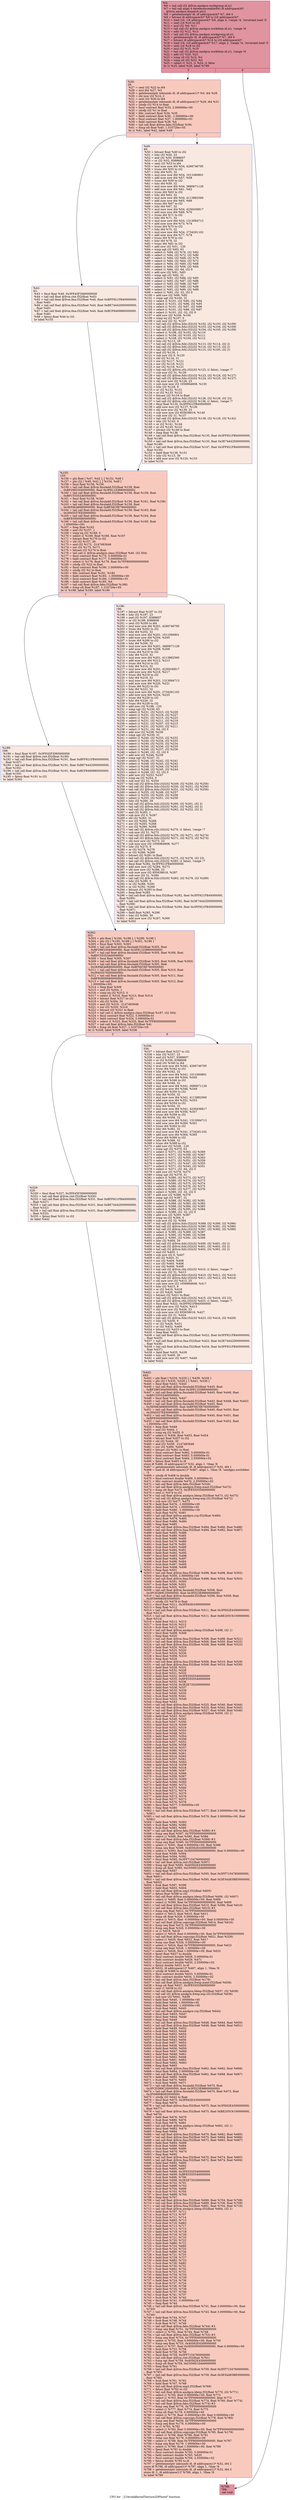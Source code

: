 digraph "CFG for '_Z19cudaKernelTexture2DPhiimf' function" {
	label="CFG for '_Z19cudaKernelTexture2DPhiimf' function";

	Node0x5bfb470 [shape=record,color="#b70d28ff", style=filled, fillcolor="#b70d2870",label="{%5:\l  %6 = tail call i32 @llvm.amdgcn.workgroup.id.x()\l  %7 = tail call align 4 dereferenceable(64) i8 addrspace(4)*\l... @llvm.amdgcn.dispatch.ptr()\l  %8 = getelementptr i8, i8 addrspace(4)* %7, i64 4\l  %9 = bitcast i8 addrspace(4)* %8 to i16 addrspace(4)*\l  %10 = load i16, i16 addrspace(4)* %9, align 4, !range !4, !invariant.load !5\l  %11 = zext i16 %10 to i32\l  %12 = mul i32 %6, %11\l  %13 = tail call i32 @llvm.amdgcn.workitem.id.x(), !range !6\l  %14 = add i32 %12, %13\l  %15 = tail call i32 @llvm.amdgcn.workgroup.id.y()\l  %16 = getelementptr i8, i8 addrspace(4)* %7, i64 6\l  %17 = bitcast i8 addrspace(4)* %16 to i16 addrspace(4)*\l  %18 = load i16, i16 addrspace(4)* %17, align 2, !range !4, !invariant.load !5\l  %19 = zext i16 %18 to i32\l  %20 = mul i32 %15, %19\l  %21 = tail call i32 @llvm.amdgcn.workitem.id.y(), !range !6\l  %22 = add i32 %20, %21\l  %23 = icmp slt i32 %14, %1\l  %24 = icmp slt i32 %22, %2\l  %25 = select i1 %23, i1 %24, i1 false\l  br i1 %25, label %26, label %799\l|{<s0>T|<s1>F}}"];
	Node0x5bfb470:s0 -> Node0x5bfeeb0;
	Node0x5bfb470:s1 -> Node0x5bfef40;
	Node0x5bfeeb0 [shape=record,color="#3d50c3ff", style=filled, fillcolor="#ef886b70",label="{%26:\l26:                                               \l  %27 = sext i32 %22 to i64\l  %28 = mul i64 %27, %3\l  %29 = getelementptr inbounds i8, i8 addrspace(1)* %0, i64 %28\l  %30 = shl nsw i32 %14, 2\l  %31 = sext i32 %30 to i64\l  %32 = getelementptr inbounds i8, i8 addrspace(1)* %29, i64 %31\l  %33 = sitofp i32 %14 to float\l  %34 = fmul contract float %33, 2.000000e+00\l  %35 = sitofp i32 %1 to float\l  %36 = fdiv contract float %34, %35\l  %37 = fadd contract float %36, -1.000000e+00\l  %38 = fmul contract float %37, 1.000000e+01\l  %39 = fadd contract float %38, %4\l  %40 = tail call float @llvm.fabs.f32(float %39)\l  %41 = fcmp olt float %40, 1.310720e+05\l  br i1 %41, label %42, label %49\l|{<s0>T|<s1>F}}"];
	Node0x5bfeeb0:s0 -> Node0x5c00600;
	Node0x5bfeeb0:s1 -> Node0x5c00690;
	Node0x5c00600 [shape=record,color="#3d50c3ff", style=filled, fillcolor="#f1ccb870",label="{%42:\l42:                                               \l  %43 = fmul float %40, 0x3FE45F3060000000\l  %44 = tail call float @llvm.rint.f32(float %43)\l  %45 = tail call float @llvm.fma.f32(float %44, float 0xBFF921FB40000000,\l... float %40)\l  %46 = tail call float @llvm.fma.f32(float %44, float 0xBE74442D00000000,\l... float %45)\l  %47 = tail call float @llvm.fma.f32(float %44, float 0xBCF8469880000000,\l... float %46)\l  %48 = fptosi float %44 to i32\l  br label %155\l}"];
	Node0x5c00600 -> Node0x5c010f0;
	Node0x5c00690 [shape=record,color="#3d50c3ff", style=filled, fillcolor="#f1ccb870",label="{%49:\l49:                                               \l  %50 = bitcast float %40 to i32\l  %51 = lshr i32 %50, 23\l  %52 = and i32 %50, 8388607\l  %53 = or i32 %52, 8388608\l  %54 = zext i32 %53 to i64\l  %55 = mul nuw nsw i64 %54, 4266746795\l  %56 = trunc i64 %55 to i32\l  %57 = lshr i64 %55, 32\l  %58 = mul nuw nsw i64 %54, 1011060801\l  %59 = add nuw nsw i64 %57, %58\l  %60 = trunc i64 %59 to i32\l  %61 = lshr i64 %59, 32\l  %62 = mul nuw nsw i64 %54, 3680671129\l  %63 = add nuw nsw i64 %61, %62\l  %64 = trunc i64 %63 to i32\l  %65 = lshr i64 %63, 32\l  %66 = mul nuw nsw i64 %54, 4113882560\l  %67 = add nuw nsw i64 %65, %66\l  %68 = trunc i64 %67 to i32\l  %69 = lshr i64 %67, 32\l  %70 = mul nuw nsw i64 %54, 4230436817\l  %71 = add nuw nsw i64 %69, %70\l  %72 = trunc i64 %71 to i32\l  %73 = lshr i64 %71, 32\l  %74 = mul nuw nsw i64 %54, 1313084713\l  %75 = add nuw nsw i64 %73, %74\l  %76 = trunc i64 %75 to i32\l  %77 = lshr i64 %75, 32\l  %78 = mul nuw nsw i64 %54, 2734261102\l  %79 = add nuw nsw i64 %77, %78\l  %80 = trunc i64 %79 to i32\l  %81 = lshr i64 %79, 32\l  %82 = trunc i64 %81 to i32\l  %83 = add nsw i32 %51, -120\l  %84 = icmp ugt i32 %83, 63\l  %85 = select i1 %84, i32 %76, i32 %82\l  %86 = select i1 %84, i32 %72, i32 %80\l  %87 = select i1 %84, i32 %68, i32 %76\l  %88 = select i1 %84, i32 %64, i32 %72\l  %89 = select i1 %84, i32 %60, i32 %68\l  %90 = select i1 %84, i32 %56, i32 %64\l  %91 = select i1 %84, i32 -64, i32 0\l  %92 = add nsw i32 %91, %83\l  %93 = icmp ugt i32 %92, 31\l  %94 = select i1 %93, i32 %86, i32 %85\l  %95 = select i1 %93, i32 %87, i32 %86\l  %96 = select i1 %93, i32 %88, i32 %87\l  %97 = select i1 %93, i32 %89, i32 %88\l  %98 = select i1 %93, i32 %90, i32 %89\l  %99 = select i1 %93, i32 -32, i32 0\l  %100 = add nsw i32 %99, %92\l  %101 = icmp ugt i32 %100, 31\l  %102 = select i1 %101, i32 %95, i32 %94\l  %103 = select i1 %101, i32 %96, i32 %95\l  %104 = select i1 %101, i32 %97, i32 %96\l  %105 = select i1 %101, i32 %98, i32 %97\l  %106 = select i1 %101, i32 -32, i32 0\l  %107 = add nsw i32 %106, %100\l  %108 = icmp eq i32 %107, 0\l  %109 = sub nsw i32 32, %107\l  %110 = tail call i32 @llvm.fshr.i32(i32 %102, i32 %103, i32 %109)\l  %111 = tail call i32 @llvm.fshr.i32(i32 %103, i32 %104, i32 %109)\l  %112 = tail call i32 @llvm.fshr.i32(i32 %104, i32 %105, i32 %109)\l  %113 = select i1 %108, i32 %102, i32 %110\l  %114 = select i1 %108, i32 %103, i32 %111\l  %115 = select i1 %108, i32 %104, i32 %112\l  %116 = lshr i32 %113, 29\l  %117 = tail call i32 @llvm.fshl.i32(i32 %113, i32 %114, i32 2)\l  %118 = tail call i32 @llvm.fshl.i32(i32 %114, i32 %115, i32 2)\l  %119 = tail call i32 @llvm.fshl.i32(i32 %115, i32 %105, i32 2)\l  %120 = and i32 %116, 1\l  %121 = sub nsw i32 0, %120\l  %122 = shl i32 %116, 31\l  %123 = xor i32 %117, %121\l  %124 = xor i32 %118, %121\l  %125 = xor i32 %119, %121\l  %126 = tail call i32 @llvm.ctlz.i32(i32 %123, i1 false), !range !7\l  %127 = sub nsw i32 31, %126\l  %128 = tail call i32 @llvm.fshr.i32(i32 %123, i32 %124, i32 %127)\l  %129 = tail call i32 @llvm.fshr.i32(i32 %124, i32 %125, i32 %127)\l  %130 = shl nuw nsw i32 %126, 23\l  %131 = sub nuw nsw i32 1056964608, %130\l  %132 = lshr i32 %128, 9\l  %133 = or i32 %132, %131\l  %134 = or i32 %133, %122\l  %135 = bitcast i32 %134 to float\l  %136 = tail call i32 @llvm.fshl.i32(i32 %128, i32 %129, i32 23)\l  %137 = tail call i32 @llvm.ctlz.i32(i32 %136, i1 false), !range !7\l  %138 = fmul float %135, 0x3FF921FB40000000\l  %139 = add nuw nsw i32 %137, %126\l  %140 = shl nuw nsw i32 %139, 23\l  %141 = sub nuw nsw i32 855638016, %140\l  %142 = sub nsw i32 31, %137\l  %143 = tail call i32 @llvm.fshr.i32(i32 %136, i32 %129, i32 %142)\l  %144 = lshr i32 %143, 9\l  %145 = or i32 %141, %144\l  %146 = or i32 %145, %122\l  %147 = bitcast i32 %146 to float\l  %148 = fneg float %138\l  %149 = tail call float @llvm.fma.f32(float %135, float 0x3FF921FB40000000,\l... float %148)\l  %150 = tail call float @llvm.fma.f32(float %135, float 0x3E74442D00000000,\l... float %149)\l  %151 = tail call float @llvm.fma.f32(float %147, float 0x3FF921FB40000000,\l... float %150)\l  %152 = fadd float %138, %151\l  %153 = lshr i32 %113, 30\l  %154 = add nuw nsw i32 %120, %153\l  br label %155\l}"];
	Node0x5c00690 -> Node0x5c010f0;
	Node0x5c010f0 [shape=record,color="#3d50c3ff", style=filled, fillcolor="#ef886b70",label="{%155:\l155:                                              \l  %156 = phi float [ %47, %42 ], [ %152, %49 ]\l  %157 = phi i32 [ %48, %42 ], [ %154, %49 ]\l  %158 = fmul float %156, %156\l  %159 = tail call float @llvm.fmuladd.f32(float %158, float\l... 0xBF29833040000000, float 0x3F81103880000000)\l  %160 = tail call float @llvm.fmuladd.f32(float %158, float %159, float\l... 0xBFC55553A0000000)\l  %161 = fmul float %158, %160\l  %162 = tail call float @llvm.fmuladd.f32(float %156, float %161, float %156)\l  %163 = tail call float @llvm.fmuladd.f32(float %158, float\l... 0x3EFAEA6680000000, float 0xBF56C9E760000000)\l  %164 = tail call float @llvm.fmuladd.f32(float %158, float %163, float\l... 0x3FA5557EE0000000)\l  %165 = tail call float @llvm.fmuladd.f32(float %158, float %164, float\l... 0xBFE0000080000000)\l  %166 = tail call float @llvm.fmuladd.f32(float %158, float %165, float\l... 1.000000e+00)\l  %167 = fneg float %162\l  %168 = and i32 %157, 1\l  %169 = icmp eq i32 %168, 0\l  %170 = select i1 %169, float %166, float %167\l  %171 = bitcast float %170 to i32\l  %172 = shl i32 %157, 30\l  %173 = and i32 %172, -2147483648\l  %174 = xor i32 %173, %171\l  %175 = bitcast i32 %174 to float\l  %176 = tail call i1 @llvm.amdgcn.class.f32(float %40, i32 504)\l  %177 = fmul contract float %175, 5.000000e-01\l  %178 = fadd contract float %177, 5.000000e-01\l  %179 = select i1 %176, float %178, float 0x7FF8000000000000\l  %180 = sitofp i32 %22 to float\l  %181 = fmul contract float %180, 2.000000e+00\l  %182 = sitofp i32 %2 to float\l  %183 = fdiv contract float %181, %182\l  %184 = fadd contract float %183, -1.000000e+00\l  %185 = fmul contract float %184, 1.000000e+01\l  %186 = fadd contract float %185, %4\l  %187 = tail call float @llvm.fabs.f32(float %186)\l  %188 = fcmp olt float %187, 1.310720e+05\l  br i1 %188, label %189, label %196\l|{<s0>T|<s1>F}}"];
	Node0x5c010f0:s0 -> Node0x5c08a30;
	Node0x5c010f0:s1 -> Node0x5c08ac0;
	Node0x5c08a30 [shape=record,color="#3d50c3ff", style=filled, fillcolor="#f1ccb870",label="{%189:\l189:                                              \l  %190 = fmul float %187, 0x3FE45F3060000000\l  %191 = tail call float @llvm.rint.f32(float %190)\l  %192 = tail call float @llvm.fma.f32(float %191, float 0xBFF921FB40000000,\l... float %187)\l  %193 = tail call float @llvm.fma.f32(float %191, float 0xBE74442D00000000,\l... float %192)\l  %194 = tail call float @llvm.fma.f32(float %191, float 0xBCF8469880000000,\l... float %193)\l  %195 = fptosi float %191 to i32\l  br label %302\l}"];
	Node0x5c08a30 -> Node0x5c09180;
	Node0x5c08ac0 [shape=record,color="#3d50c3ff", style=filled, fillcolor="#f1ccb870",label="{%196:\l196:                                              \l  %197 = bitcast float %187 to i32\l  %198 = lshr i32 %197, 23\l  %199 = and i32 %197, 8388607\l  %200 = or i32 %199, 8388608\l  %201 = zext i32 %200 to i64\l  %202 = mul nuw nsw i64 %201, 4266746795\l  %203 = trunc i64 %202 to i32\l  %204 = lshr i64 %202, 32\l  %205 = mul nuw nsw i64 %201, 1011060801\l  %206 = add nuw nsw i64 %204, %205\l  %207 = trunc i64 %206 to i32\l  %208 = lshr i64 %206, 32\l  %209 = mul nuw nsw i64 %201, 3680671129\l  %210 = add nuw nsw i64 %208, %209\l  %211 = trunc i64 %210 to i32\l  %212 = lshr i64 %210, 32\l  %213 = mul nuw nsw i64 %201, 4113882560\l  %214 = add nuw nsw i64 %212, %213\l  %215 = trunc i64 %214 to i32\l  %216 = lshr i64 %214, 32\l  %217 = mul nuw nsw i64 %201, 4230436817\l  %218 = add nuw nsw i64 %216, %217\l  %219 = trunc i64 %218 to i32\l  %220 = lshr i64 %218, 32\l  %221 = mul nuw nsw i64 %201, 1313084713\l  %222 = add nuw nsw i64 %220, %221\l  %223 = trunc i64 %222 to i32\l  %224 = lshr i64 %222, 32\l  %225 = mul nuw nsw i64 %201, 2734261102\l  %226 = add nuw nsw i64 %224, %225\l  %227 = trunc i64 %226 to i32\l  %228 = lshr i64 %226, 32\l  %229 = trunc i64 %228 to i32\l  %230 = add nsw i32 %198, -120\l  %231 = icmp ugt i32 %230, 63\l  %232 = select i1 %231, i32 %223, i32 %229\l  %233 = select i1 %231, i32 %219, i32 %227\l  %234 = select i1 %231, i32 %215, i32 %223\l  %235 = select i1 %231, i32 %211, i32 %219\l  %236 = select i1 %231, i32 %207, i32 %215\l  %237 = select i1 %231, i32 %203, i32 %211\l  %238 = select i1 %231, i32 -64, i32 0\l  %239 = add nsw i32 %238, %230\l  %240 = icmp ugt i32 %239, 31\l  %241 = select i1 %240, i32 %233, i32 %232\l  %242 = select i1 %240, i32 %234, i32 %233\l  %243 = select i1 %240, i32 %235, i32 %234\l  %244 = select i1 %240, i32 %236, i32 %235\l  %245 = select i1 %240, i32 %237, i32 %236\l  %246 = select i1 %240, i32 -32, i32 0\l  %247 = add nsw i32 %246, %239\l  %248 = icmp ugt i32 %247, 31\l  %249 = select i1 %248, i32 %242, i32 %241\l  %250 = select i1 %248, i32 %243, i32 %242\l  %251 = select i1 %248, i32 %244, i32 %243\l  %252 = select i1 %248, i32 %245, i32 %244\l  %253 = select i1 %248, i32 -32, i32 0\l  %254 = add nsw i32 %253, %247\l  %255 = icmp eq i32 %254, 0\l  %256 = sub nsw i32 32, %254\l  %257 = tail call i32 @llvm.fshr.i32(i32 %249, i32 %250, i32 %256)\l  %258 = tail call i32 @llvm.fshr.i32(i32 %250, i32 %251, i32 %256)\l  %259 = tail call i32 @llvm.fshr.i32(i32 %251, i32 %252, i32 %256)\l  %260 = select i1 %255, i32 %249, i32 %257\l  %261 = select i1 %255, i32 %250, i32 %258\l  %262 = select i1 %255, i32 %251, i32 %259\l  %263 = lshr i32 %260, 29\l  %264 = tail call i32 @llvm.fshl.i32(i32 %260, i32 %261, i32 2)\l  %265 = tail call i32 @llvm.fshl.i32(i32 %261, i32 %262, i32 2)\l  %266 = tail call i32 @llvm.fshl.i32(i32 %262, i32 %252, i32 2)\l  %267 = and i32 %263, 1\l  %268 = sub nsw i32 0, %267\l  %269 = shl i32 %263, 31\l  %270 = xor i32 %264, %268\l  %271 = xor i32 %265, %268\l  %272 = xor i32 %266, %268\l  %273 = tail call i32 @llvm.ctlz.i32(i32 %270, i1 false), !range !7\l  %274 = sub nsw i32 31, %273\l  %275 = tail call i32 @llvm.fshr.i32(i32 %270, i32 %271, i32 %274)\l  %276 = tail call i32 @llvm.fshr.i32(i32 %271, i32 %272, i32 %274)\l  %277 = shl nuw nsw i32 %273, 23\l  %278 = sub nuw nsw i32 1056964608, %277\l  %279 = lshr i32 %275, 9\l  %280 = or i32 %279, %278\l  %281 = or i32 %280, %269\l  %282 = bitcast i32 %281 to float\l  %283 = tail call i32 @llvm.fshl.i32(i32 %275, i32 %276, i32 23)\l  %284 = tail call i32 @llvm.ctlz.i32(i32 %283, i1 false), !range !7\l  %285 = fmul float %282, 0x3FF921FB40000000\l  %286 = add nuw nsw i32 %284, %273\l  %287 = shl nuw nsw i32 %286, 23\l  %288 = sub nuw nsw i32 855638016, %287\l  %289 = sub nsw i32 31, %284\l  %290 = tail call i32 @llvm.fshr.i32(i32 %283, i32 %276, i32 %289)\l  %291 = lshr i32 %290, 9\l  %292 = or i32 %288, %291\l  %293 = or i32 %292, %269\l  %294 = bitcast i32 %293 to float\l  %295 = fneg float %285\l  %296 = tail call float @llvm.fma.f32(float %282, float 0x3FF921FB40000000,\l... float %295)\l  %297 = tail call float @llvm.fma.f32(float %282, float 0x3E74442D00000000,\l... float %296)\l  %298 = tail call float @llvm.fma.f32(float %294, float 0x3FF921FB40000000,\l... float %297)\l  %299 = fadd float %285, %298\l  %300 = lshr i32 %260, 30\l  %301 = add nuw nsw i32 %267, %300\l  br label %302\l}"];
	Node0x5c08ac0 -> Node0x5c09180;
	Node0x5c09180 [shape=record,color="#3d50c3ff", style=filled, fillcolor="#ef886b70",label="{%302:\l302:                                              \l  %303 = phi float [ %194, %189 ], [ %299, %196 ]\l  %304 = phi i32 [ %195, %189 ], [ %301, %196 ]\l  %305 = fmul float %303, %303\l  %306 = tail call float @llvm.fmuladd.f32(float %305, float\l... 0xBF29833040000000, float 0x3F81103880000000)\l  %307 = tail call float @llvm.fmuladd.f32(float %305, float %306, float\l... 0xBFC55553A0000000)\l  %308 = fmul float %305, %307\l  %309 = tail call float @llvm.fmuladd.f32(float %303, float %308, float %303)\l  %310 = tail call float @llvm.fmuladd.f32(float %305, float\l... 0x3EFAEA6680000000, float 0xBF56C9E760000000)\l  %311 = tail call float @llvm.fmuladd.f32(float %305, float %310, float\l... 0x3FA5557EE0000000)\l  %312 = tail call float @llvm.fmuladd.f32(float %305, float %311, float\l... 0xBFE0000080000000)\l  %313 = tail call float @llvm.fmuladd.f32(float %305, float %312, float\l... 1.000000e+00)\l  %314 = fneg float %309\l  %315 = and i32 %304, 1\l  %316 = icmp eq i32 %315, 0\l  %317 = select i1 %316, float %313, float %314\l  %318 = bitcast float %317 to i32\l  %319 = shl i32 %304, 30\l  %320 = and i32 %319, -2147483648\l  %321 = xor i32 %320, %318\l  %322 = bitcast i32 %321 to float\l  %323 = tail call i1 @llvm.amdgcn.class.f32(float %187, i32 504)\l  %324 = fmul contract float %322, 5.000000e-01\l  %325 = fadd contract float %324, 5.000000e-01\l  %326 = select i1 %323, float %325, float 0x7FF8000000000000\l  %327 = tail call float @llvm.fabs.f32(float %4)\l  %328 = fcmp olt float %327, 1.310720e+05\l  br i1 %328, label %329, label %336\l|{<s0>T|<s1>F}}"];
	Node0x5c09180:s0 -> Node0x5c0f3f0;
	Node0x5c09180:s1 -> Node0x5c0f440;
	Node0x5c0f3f0 [shape=record,color="#3d50c3ff", style=filled, fillcolor="#f1ccb870",label="{%329:\l329:                                              \l  %330 = fmul float %327, 0x3FE45F3060000000\l  %331 = tail call float @llvm.rint.f32(float %330)\l  %332 = tail call float @llvm.fma.f32(float %331, float 0xBFF921FB40000000,\l... float %327)\l  %333 = tail call float @llvm.fma.f32(float %331, float 0xBE74442D00000000,\l... float %332)\l  %334 = tail call float @llvm.fma.f32(float %331, float 0xBCF8469880000000,\l... float %333)\l  %335 = fptosi float %331 to i32\l  br label %442\l}"];
	Node0x5c0f3f0 -> Node0x5c0fb00;
	Node0x5c0f440 [shape=record,color="#3d50c3ff", style=filled, fillcolor="#f1ccb870",label="{%336:\l336:                                              \l  %337 = bitcast float %327 to i32\l  %338 = lshr i32 %337, 23\l  %339 = and i32 %337, 8388607\l  %340 = or i32 %339, 8388608\l  %341 = zext i32 %340 to i64\l  %342 = mul nuw nsw i64 %341, 4266746795\l  %343 = trunc i64 %342 to i32\l  %344 = lshr i64 %342, 32\l  %345 = mul nuw nsw i64 %341, 1011060801\l  %346 = add nuw nsw i64 %344, %345\l  %347 = trunc i64 %346 to i32\l  %348 = lshr i64 %346, 32\l  %349 = mul nuw nsw i64 %341, 3680671129\l  %350 = add nuw nsw i64 %348, %349\l  %351 = trunc i64 %350 to i32\l  %352 = lshr i64 %350, 32\l  %353 = mul nuw nsw i64 %341, 4113882560\l  %354 = add nuw nsw i64 %352, %353\l  %355 = trunc i64 %354 to i32\l  %356 = lshr i64 %354, 32\l  %357 = mul nuw nsw i64 %341, 4230436817\l  %358 = add nuw nsw i64 %356, %357\l  %359 = trunc i64 %358 to i32\l  %360 = lshr i64 %358, 32\l  %361 = mul nuw nsw i64 %341, 1313084713\l  %362 = add nuw nsw i64 %360, %361\l  %363 = trunc i64 %362 to i32\l  %364 = lshr i64 %362, 32\l  %365 = mul nuw nsw i64 %341, 2734261102\l  %366 = add nuw nsw i64 %364, %365\l  %367 = trunc i64 %366 to i32\l  %368 = lshr i64 %366, 32\l  %369 = trunc i64 %368 to i32\l  %370 = add nsw i32 %338, -120\l  %371 = icmp ugt i32 %370, 63\l  %372 = select i1 %371, i32 %363, i32 %369\l  %373 = select i1 %371, i32 %359, i32 %367\l  %374 = select i1 %371, i32 %355, i32 %363\l  %375 = select i1 %371, i32 %351, i32 %359\l  %376 = select i1 %371, i32 %347, i32 %355\l  %377 = select i1 %371, i32 %343, i32 %351\l  %378 = select i1 %371, i32 -64, i32 0\l  %379 = add nsw i32 %378, %370\l  %380 = icmp ugt i32 %379, 31\l  %381 = select i1 %380, i32 %373, i32 %372\l  %382 = select i1 %380, i32 %374, i32 %373\l  %383 = select i1 %380, i32 %375, i32 %374\l  %384 = select i1 %380, i32 %376, i32 %375\l  %385 = select i1 %380, i32 %377, i32 %376\l  %386 = select i1 %380, i32 -32, i32 0\l  %387 = add nsw i32 %386, %379\l  %388 = icmp ugt i32 %387, 31\l  %389 = select i1 %388, i32 %382, i32 %381\l  %390 = select i1 %388, i32 %383, i32 %382\l  %391 = select i1 %388, i32 %384, i32 %383\l  %392 = select i1 %388, i32 %385, i32 %384\l  %393 = select i1 %388, i32 -32, i32 0\l  %394 = add nsw i32 %393, %387\l  %395 = icmp eq i32 %394, 0\l  %396 = sub nsw i32 32, %394\l  %397 = tail call i32 @llvm.fshr.i32(i32 %389, i32 %390, i32 %396)\l  %398 = tail call i32 @llvm.fshr.i32(i32 %390, i32 %391, i32 %396)\l  %399 = tail call i32 @llvm.fshr.i32(i32 %391, i32 %392, i32 %396)\l  %400 = select i1 %395, i32 %389, i32 %397\l  %401 = select i1 %395, i32 %390, i32 %398\l  %402 = select i1 %395, i32 %391, i32 %399\l  %403 = lshr i32 %400, 29\l  %404 = tail call i32 @llvm.fshl.i32(i32 %400, i32 %401, i32 2)\l  %405 = tail call i32 @llvm.fshl.i32(i32 %401, i32 %402, i32 2)\l  %406 = tail call i32 @llvm.fshl.i32(i32 %402, i32 %392, i32 2)\l  %407 = and i32 %403, 1\l  %408 = sub nsw i32 0, %407\l  %409 = shl i32 %403, 31\l  %410 = xor i32 %404, %408\l  %411 = xor i32 %405, %408\l  %412 = xor i32 %406, %408\l  %413 = tail call i32 @llvm.ctlz.i32(i32 %410, i1 false), !range !7\l  %414 = sub nsw i32 31, %413\l  %415 = tail call i32 @llvm.fshr.i32(i32 %410, i32 %411, i32 %414)\l  %416 = tail call i32 @llvm.fshr.i32(i32 %411, i32 %412, i32 %414)\l  %417 = shl nuw nsw i32 %413, 23\l  %418 = sub nuw nsw i32 1056964608, %417\l  %419 = lshr i32 %415, 9\l  %420 = or i32 %419, %418\l  %421 = or i32 %420, %409\l  %422 = bitcast i32 %421 to float\l  %423 = tail call i32 @llvm.fshl.i32(i32 %415, i32 %416, i32 23)\l  %424 = tail call i32 @llvm.ctlz.i32(i32 %423, i1 false), !range !7\l  %425 = fmul float %422, 0x3FF921FB40000000\l  %426 = add nuw nsw i32 %424, %413\l  %427 = shl nuw nsw i32 %426, 23\l  %428 = sub nuw nsw i32 855638016, %427\l  %429 = sub nsw i32 31, %424\l  %430 = tail call i32 @llvm.fshr.i32(i32 %423, i32 %416, i32 %429)\l  %431 = lshr i32 %430, 9\l  %432 = or i32 %428, %431\l  %433 = or i32 %432, %409\l  %434 = bitcast i32 %433 to float\l  %435 = fneg float %425\l  %436 = tail call float @llvm.fma.f32(float %422, float 0x3FF921FB40000000,\l... float %435)\l  %437 = tail call float @llvm.fma.f32(float %422, float 0x3E74442D00000000,\l... float %436)\l  %438 = tail call float @llvm.fma.f32(float %434, float 0x3FF921FB40000000,\l... float %437)\l  %439 = fadd float %425, %438\l  %440 = lshr i32 %400, 30\l  %441 = add nuw nsw i32 %407, %440\l  br label %442\l}"];
	Node0x5c0f440 -> Node0x5c0fb00;
	Node0x5c0fb00 [shape=record,color="#3d50c3ff", style=filled, fillcolor="#ef886b70",label="{%442:\l442:                                              \l  %443 = phi float [ %334, %329 ], [ %439, %336 ]\l  %444 = phi i32 [ %335, %329 ], [ %441, %336 ]\l  %445 = fmul float %443, %443\l  %446 = tail call float @llvm.fmuladd.f32(float %445, float\l... 0xBF29833040000000, float 0x3F81103880000000)\l  %447 = tail call float @llvm.fmuladd.f32(float %445, float %446, float\l... 0xBFC55553A0000000)\l  %448 = fmul float %445, %447\l  %449 = tail call float @llvm.fmuladd.f32(float %443, float %448, float %443)\l  %450 = tail call float @llvm.fmuladd.f32(float %445, float\l... 0x3EFAEA6680000000, float 0xBF56C9E760000000)\l  %451 = tail call float @llvm.fmuladd.f32(float %445, float %450, float\l... 0x3FA5557EE0000000)\l  %452 = tail call float @llvm.fmuladd.f32(float %445, float %451, float\l... 0xBFE0000080000000)\l  %453 = tail call float @llvm.fmuladd.f32(float %445, float %452, float\l... 1.000000e+00)\l  %454 = fneg float %449\l  %455 = and i32 %444, 1\l  %456 = icmp eq i32 %455, 0\l  %457 = select i1 %456, float %453, float %454\l  %458 = bitcast float %457 to i32\l  %459 = shl i32 %444, 30\l  %460 = and i32 %459, -2147483648\l  %461 = xor i32 %460, %458\l  %462 = bitcast i32 %461 to float\l  %463 = fmul contract float %462, 5.000000e-01\l  %464 = fadd contract float %463, 5.000000e-01\l  %465 = fmul contract float %464, 2.550000e+02\l  %466 = fptoui float %465 to i8\l  store i8 %466, i8 addrspace(1)* %32, align 1, !tbaa !8\l  %467 = getelementptr inbounds i8, i8 addrspace(1)* %32, i64 1\l  %468 = load i8, i8 addrspace(1)* %467, align 1, !tbaa !8, !amdgpu.noclobber\l... !5\l  %469 = uitofp i8 %468 to double\l  %470 = fmul contract double %469, 5.000000e-01\l  %471 = fdiv contract double %470, 2.550000e+02\l  %472 = tail call float @llvm.fabs.f32(float %326)\l  %473 = tail call float @llvm.amdgcn.frexp.mant.f32(float %472)\l  %474 = fcmp olt float %473, 0x3FE5555560000000\l  %475 = zext i1 %474 to i32\l  %476 = tail call float @llvm.amdgcn.ldexp.f32(float %473, i32 %475)\l  %477 = tail call i32 @llvm.amdgcn.frexp.exp.i32.f32(float %472)\l  %478 = sub nsw i32 %477, %475\l  %479 = fadd float %476, -1.000000e+00\l  %480 = fadd float %476, 1.000000e+00\l  %481 = fadd float %480, -1.000000e+00\l  %482 = fsub float %476, %481\l  %483 = tail call float @llvm.amdgcn.rcp.f32(float %480)\l  %484 = fmul float %479, %483\l  %485 = fmul float %480, %484\l  %486 = fneg float %485\l  %487 = tail call float @llvm.fma.f32(float %484, float %480, float %486)\l  %488 = tail call float @llvm.fma.f32(float %484, float %482, float %487)\l  %489 = fadd float %485, %488\l  %490 = fsub float %489, %485\l  %491 = fsub float %488, %490\l  %492 = fsub float %479, %489\l  %493 = fsub float %479, %492\l  %494 = fsub float %493, %489\l  %495 = fsub float %494, %491\l  %496 = fadd float %492, %495\l  %497 = fmul float %483, %496\l  %498 = fadd float %484, %497\l  %499 = fsub float %498, %484\l  %500 = fsub float %497, %499\l  %501 = fmul float %498, %498\l  %502 = fneg float %501\l  %503 = tail call float @llvm.fma.f32(float %498, float %498, float %502)\l  %504 = fmul float %500, 2.000000e+00\l  %505 = tail call float @llvm.fma.f32(float %498, float %504, float %503)\l  %506 = fadd float %501, %505\l  %507 = fsub float %506, %501\l  %508 = fsub float %505, %507\l  %509 = tail call float @llvm.fmuladd.f32(float %506, float\l... 0x3FCED89C20000000, float 0x3FD23E9880000000)\l  %510 = tail call float @llvm.fmuladd.f32(float %506, float %509, float\l... 0x3FD999BDE0000000)\l  %511 = sitofp i32 %478 to float\l  %512 = fmul float %511, 0x3FE62E4300000000\l  %513 = fneg float %512\l  %514 = tail call float @llvm.fma.f32(float %511, float 0x3FE62E4300000000,\l... float %513)\l  %515 = tail call float @llvm.fma.f32(float %511, float 0xBE205C6100000000,\l... float %514)\l  %516 = fadd float %512, %515\l  %517 = fsub float %516, %512\l  %518 = fsub float %515, %517\l  %519 = tail call float @llvm.amdgcn.ldexp.f32(float %498, i32 1)\l  %520 = fmul float %498, %506\l  %521 = fneg float %520\l  %522 = tail call float @llvm.fma.f32(float %506, float %498, float %521)\l  %523 = tail call float @llvm.fma.f32(float %506, float %500, float %522)\l  %524 = tail call float @llvm.fma.f32(float %508, float %498, float %523)\l  %525 = fadd float %520, %524\l  %526 = fsub float %525, %520\l  %527 = fsub float %524, %526\l  %528 = fmul float %506, %510\l  %529 = fneg float %528\l  %530 = tail call float @llvm.fma.f32(float %506, float %510, float %529)\l  %531 = tail call float @llvm.fma.f32(float %508, float %510, float %530)\l  %532 = fadd float %528, %531\l  %533 = fsub float %532, %528\l  %534 = fsub float %531, %533\l  %535 = fadd float %532, 0x3FE5555540000000\l  %536 = fadd float %535, 0xBFE5555540000000\l  %537 = fsub float %532, %536\l  %538 = fadd float %534, 0x3E2E720200000000\l  %539 = fadd float %538, %537\l  %540 = fadd float %535, %539\l  %541 = fsub float %540, %535\l  %542 = fsub float %539, %541\l  %543 = fmul float %525, %540\l  %544 = fneg float %543\l  %545 = tail call float @llvm.fma.f32(float %525, float %540, float %544)\l  %546 = tail call float @llvm.fma.f32(float %525, float %542, float %545)\l  %547 = tail call float @llvm.fma.f32(float %527, float %540, float %546)\l  %548 = tail call float @llvm.amdgcn.ldexp.f32(float %500, i32 1)\l  %549 = fadd float %543, %547\l  %550 = fsub float %549, %543\l  %551 = fsub float %547, %550\l  %552 = fadd float %519, %549\l  %553 = fsub float %552, %519\l  %554 = fsub float %549, %553\l  %555 = fadd float %548, %551\l  %556 = fadd float %555, %554\l  %557 = fadd float %552, %556\l  %558 = fsub float %557, %552\l  %559 = fsub float %556, %558\l  %560 = fadd float %516, %557\l  %561 = fsub float %560, %516\l  %562 = fsub float %560, %561\l  %563 = fsub float %516, %562\l  %564 = fsub float %557, %561\l  %565 = fadd float %564, %563\l  %566 = fadd float %518, %559\l  %567 = fsub float %566, %518\l  %568 = fsub float %566, %567\l  %569 = fsub float %518, %568\l  %570 = fsub float %559, %567\l  %571 = fadd float %570, %569\l  %572 = fadd float %566, %565\l  %573 = fadd float %560, %572\l  %574 = fsub float %573, %560\l  %575 = fsub float %572, %574\l  %576 = fadd float %571, %575\l  %577 = fadd float %573, %576\l  %578 = fsub float %577, %573\l  %579 = fsub float %576, %578\l  %580 = fmul float %577, 3.000000e+00\l  %581 = fneg float %580\l  %582 = tail call float @llvm.fma.f32(float %577, float 3.000000e+00, float\l... %581)\l  %583 = tail call float @llvm.fma.f32(float %579, float 3.000000e+00, float\l... %582)\l  %584 = fadd float %580, %583\l  %585 = fsub float %584, %580\l  %586 = fsub float %583, %585\l  %587 = tail call float @llvm.fabs.f32(float %580) #3\l  %588 = fcmp oeq float %587, 0x7FF0000000000000\l  %589 = select i1 %588, float %580, float %584\l  %590 = tail call float @llvm.fabs.f32(float %589) #3\l  %591 = fcmp oeq float %590, 0x7FF0000000000000\l  %592 = select i1 %591, float 0.000000e+00, float %586\l  %593 = fcmp oeq float %589, 0x40562E4300000000\l  %594 = select i1 %593, float 0x3EE0000000000000, float 0.000000e+00\l  %595 = fsub float %589, %594\l  %596 = fadd float %594, %592\l  %597 = fmul float %595, 0x3FF7154760000000\l  %598 = tail call float @llvm.rint.f32(float %597)\l  %599 = fcmp ogt float %595, 0x40562E4300000000\l  %600 = fcmp olt float %595, 0xC059D1DA00000000\l  %601 = fneg float %597\l  %602 = tail call float @llvm.fma.f32(float %595, float 0x3FF7154760000000,\l... float %601)\l  %603 = tail call float @llvm.fma.f32(float %595, float 0x3E54AE0BE0000000,\l... float %602)\l  %604 = fsub float %597, %598\l  %605 = fadd float %603, %604\l  %606 = tail call float @llvm.exp2.f32(float %605)\l  %607 = fptosi float %598 to i32\l  %608 = tail call float @llvm.amdgcn.ldexp.f32(float %606, i32 %607)\l  %609 = select i1 %600, float 0.000000e+00, float %608\l  %610 = select i1 %599, float 0x7FF0000000000000, float %609\l  %611 = tail call float @llvm.fma.f32(float %610, float %596, float %610)\l  %612 = tail call float @llvm.fabs.f32(float %610) #3\l  %613 = fcmp oeq float %612, 0x7FF0000000000000\l  %614 = select i1 %613, float %610, float %611\l  %615 = fcmp olt float %326, 0.000000e+00\l  %616 = select i1 %615, float -0.000000e+00, float 0.000000e+00\l  %617 = tail call float @llvm.copysign.f32(float %614, float %616)\l  %618 = fcmp oeq float %472, 0x7FF0000000000000\l  %619 = fcmp oeq float %326, 0.000000e+00\l  %620 = or i1 %619, %618\l  %621 = select i1 %619, float 0.000000e+00, float 0x7FF0000000000000\l  %622 = tail call float @llvm.copysign.f32(float %621, float %326)\l  %623 = select i1 %620, float %622, float %617\l  %624 = fcmp uno float %326, 0.000000e+00\l  %625 = select i1 %624, float 0x7FF8000000000000, float %623\l  %626 = fcmp oeq float %326, 1.000000e+00\l  %627 = select i1 %626, float 1.000000e+00, float %625\l  %628 = fpext float %627 to double\l  %629 = fmul contract double %628, 5.000000e-01\l  %630 = fadd contract double %629, %471\l  %631 = fmul contract double %630, 2.550000e+02\l  %632 = fptoui double %631 to i8\l  store i8 %632, i8 addrspace(1)* %467, align 1, !tbaa !8\l  %633 = uitofp i8 %466 to double\l  %634 = fmul contract double %633, 5.000000e-01\l  %635 = fdiv contract double %634, 2.550000e+02\l  %636 = tail call float @llvm.fabs.f32(float %179)\l  %637 = tail call float @llvm.amdgcn.frexp.mant.f32(float %636)\l  %638 = fcmp olt float %637, 0x3FE5555560000000\l  %639 = zext i1 %638 to i32\l  %640 = tail call float @llvm.amdgcn.ldexp.f32(float %637, i32 %639)\l  %641 = tail call i32 @llvm.amdgcn.frexp.exp.i32.f32(float %636)\l  %642 = sub nsw i32 %641, %639\l  %643 = fadd float %640, -1.000000e+00\l  %644 = fadd float %640, 1.000000e+00\l  %645 = fadd float %644, -1.000000e+00\l  %646 = fsub float %640, %645\l  %647 = tail call float @llvm.amdgcn.rcp.f32(float %644)\l  %648 = fmul float %643, %647\l  %649 = fmul float %644, %648\l  %650 = fneg float %649\l  %651 = tail call float @llvm.fma.f32(float %648, float %644, float %650)\l  %652 = tail call float @llvm.fma.f32(float %648, float %646, float %651)\l  %653 = fadd float %649, %652\l  %654 = fsub float %653, %649\l  %655 = fsub float %652, %654\l  %656 = fsub float %643, %653\l  %657 = fsub float %643, %656\l  %658 = fsub float %657, %653\l  %659 = fsub float %658, %655\l  %660 = fadd float %656, %659\l  %661 = fmul float %647, %660\l  %662 = fadd float %648, %661\l  %663 = fsub float %662, %648\l  %664 = fsub float %661, %663\l  %665 = fmul float %662, %662\l  %666 = fneg float %665\l  %667 = tail call float @llvm.fma.f32(float %662, float %662, float %666)\l  %668 = fmul float %664, 2.000000e+00\l  %669 = tail call float @llvm.fma.f32(float %662, float %668, float %667)\l  %670 = fadd float %665, %669\l  %671 = fsub float %670, %665\l  %672 = fsub float %669, %671\l  %673 = tail call float @llvm.fmuladd.f32(float %670, float\l... 0x3FCED89C20000000, float 0x3FD23E9880000000)\l  %674 = tail call float @llvm.fmuladd.f32(float %670, float %673, float\l... 0x3FD999BDE0000000)\l  %675 = sitofp i32 %642 to float\l  %676 = fmul float %675, 0x3FE62E4300000000\l  %677 = fneg float %676\l  %678 = tail call float @llvm.fma.f32(float %675, float 0x3FE62E4300000000,\l... float %677)\l  %679 = tail call float @llvm.fma.f32(float %675, float 0xBE205C6100000000,\l... float %678)\l  %680 = fadd float %676, %679\l  %681 = fsub float %680, %676\l  %682 = fsub float %679, %681\l  %683 = tail call float @llvm.amdgcn.ldexp.f32(float %662, i32 1)\l  %684 = fmul float %662, %670\l  %685 = fneg float %684\l  %686 = tail call float @llvm.fma.f32(float %670, float %662, float %685)\l  %687 = tail call float @llvm.fma.f32(float %670, float %664, float %686)\l  %688 = tail call float @llvm.fma.f32(float %672, float %662, float %687)\l  %689 = fadd float %684, %688\l  %690 = fsub float %689, %684\l  %691 = fsub float %688, %690\l  %692 = fmul float %670, %674\l  %693 = fneg float %692\l  %694 = tail call float @llvm.fma.f32(float %670, float %674, float %693)\l  %695 = tail call float @llvm.fma.f32(float %672, float %674, float %694)\l  %696 = fadd float %692, %695\l  %697 = fsub float %696, %692\l  %698 = fsub float %695, %697\l  %699 = fadd float %696, 0x3FE5555540000000\l  %700 = fadd float %699, 0xBFE5555540000000\l  %701 = fsub float %696, %700\l  %702 = fadd float %698, 0x3E2E720200000000\l  %703 = fadd float %702, %701\l  %704 = fadd float %699, %703\l  %705 = fsub float %704, %699\l  %706 = fsub float %703, %705\l  %707 = fmul float %689, %704\l  %708 = fneg float %707\l  %709 = tail call float @llvm.fma.f32(float %689, float %704, float %708)\l  %710 = tail call float @llvm.fma.f32(float %689, float %706, float %709)\l  %711 = tail call float @llvm.fma.f32(float %691, float %704, float %710)\l  %712 = tail call float @llvm.amdgcn.ldexp.f32(float %664, i32 1)\l  %713 = fadd float %707, %711\l  %714 = fsub float %713, %707\l  %715 = fsub float %711, %714\l  %716 = fadd float %683, %713\l  %717 = fsub float %716, %683\l  %718 = fsub float %713, %717\l  %719 = fadd float %712, %715\l  %720 = fadd float %719, %718\l  %721 = fadd float %716, %720\l  %722 = fsub float %721, %716\l  %723 = fsub float %720, %722\l  %724 = fadd float %680, %721\l  %725 = fsub float %724, %680\l  %726 = fsub float %724, %725\l  %727 = fsub float %680, %726\l  %728 = fsub float %721, %725\l  %729 = fadd float %728, %727\l  %730 = fadd float %682, %723\l  %731 = fsub float %730, %682\l  %732 = fsub float %730, %731\l  %733 = fsub float %682, %732\l  %734 = fsub float %723, %731\l  %735 = fadd float %734, %733\l  %736 = fadd float %730, %729\l  %737 = fadd float %724, %736\l  %738 = fsub float %737, %724\l  %739 = fsub float %736, %738\l  %740 = fadd float %735, %739\l  %741 = fadd float %737, %740\l  %742 = fsub float %741, %737\l  %743 = fsub float %740, %742\l  %744 = fmul float %741, 3.000000e+00\l  %745 = fneg float %744\l  %746 = tail call float @llvm.fma.f32(float %741, float 3.000000e+00, float\l... %745)\l  %747 = tail call float @llvm.fma.f32(float %743, float 3.000000e+00, float\l... %746)\l  %748 = fadd float %744, %747\l  %749 = fsub float %748, %744\l  %750 = fsub float %747, %749\l  %751 = tail call float @llvm.fabs.f32(float %744) #3\l  %752 = fcmp oeq float %751, 0x7FF0000000000000\l  %753 = select i1 %752, float %744, float %748\l  %754 = tail call float @llvm.fabs.f32(float %753) #3\l  %755 = fcmp oeq float %754, 0x7FF0000000000000\l  %756 = select i1 %755, float 0.000000e+00, float %750\l  %757 = fcmp oeq float %753, 0x40562E4300000000\l  %758 = select i1 %757, float 0x3EE0000000000000, float 0.000000e+00\l  %759 = fsub float %753, %758\l  %760 = fadd float %758, %756\l  %761 = fmul float %759, 0x3FF7154760000000\l  %762 = tail call float @llvm.rint.f32(float %761)\l  %763 = fcmp ogt float %759, 0x40562E4300000000\l  %764 = fcmp olt float %759, 0xC059D1DA00000000\l  %765 = fneg float %761\l  %766 = tail call float @llvm.fma.f32(float %759, float 0x3FF7154760000000,\l... float %765)\l  %767 = tail call float @llvm.fma.f32(float %759, float 0x3E54AE0BE0000000,\l... float %766)\l  %768 = fsub float %761, %762\l  %769 = fadd float %767, %768\l  %770 = tail call float @llvm.exp2.f32(float %769)\l  %771 = fptosi float %762 to i32\l  %772 = tail call float @llvm.amdgcn.ldexp.f32(float %770, i32 %771)\l  %773 = select i1 %764, float 0.000000e+00, float %772\l  %774 = select i1 %763, float 0x7FF0000000000000, float %773\l  %775 = tail call float @llvm.fma.f32(float %774, float %760, float %774)\l  %776 = tail call float @llvm.fabs.f32(float %774) #3\l  %777 = fcmp oeq float %776, 0x7FF0000000000000\l  %778 = select i1 %777, float %774, float %775\l  %779 = fcmp olt float %179, 0.000000e+00\l  %780 = select i1 %779, float -0.000000e+00, float 0.000000e+00\l  %781 = tail call float @llvm.copysign.f32(float %778, float %780)\l  %782 = fcmp oeq float %636, 0x7FF0000000000000\l  %783 = fcmp oeq float %179, 0.000000e+00\l  %784 = or i1 %783, %782\l  %785 = select i1 %783, float 0.000000e+00, float 0x7FF0000000000000\l  %786 = tail call float @llvm.copysign.f32(float %785, float %179)\l  %787 = select i1 %784, float %786, float %781\l  %788 = fcmp uno float %179, 0.000000e+00\l  %789 = select i1 %788, float 0x7FF8000000000000, float %787\l  %790 = fcmp oeq float %179, 1.000000e+00\l  %791 = select i1 %790, float 1.000000e+00, float %789\l  %792 = fpext float %791 to double\l  %793 = fmul contract double %792, 5.000000e-01\l  %794 = fadd contract double %793, %635\l  %795 = fmul contract double %794, 2.550000e+02\l  %796 = fptoui double %795 to i8\l  %797 = getelementptr inbounds i8, i8 addrspace(1)* %32, i64 2\l  store i8 %796, i8 addrspace(1)* %797, align 1, !tbaa !8\l  %798 = getelementptr inbounds i8, i8 addrspace(1)* %32, i64 3\l  store i8 -1, i8 addrspace(1)* %798, align 1, !tbaa !8\l  br label %799\l}"];
	Node0x5c0fb00 -> Node0x5bfef40;
	Node0x5bfef40 [shape=record,color="#b70d28ff", style=filled, fillcolor="#b70d2870",label="{%799:\l799:                                              \l  ret void\l}"];
}
